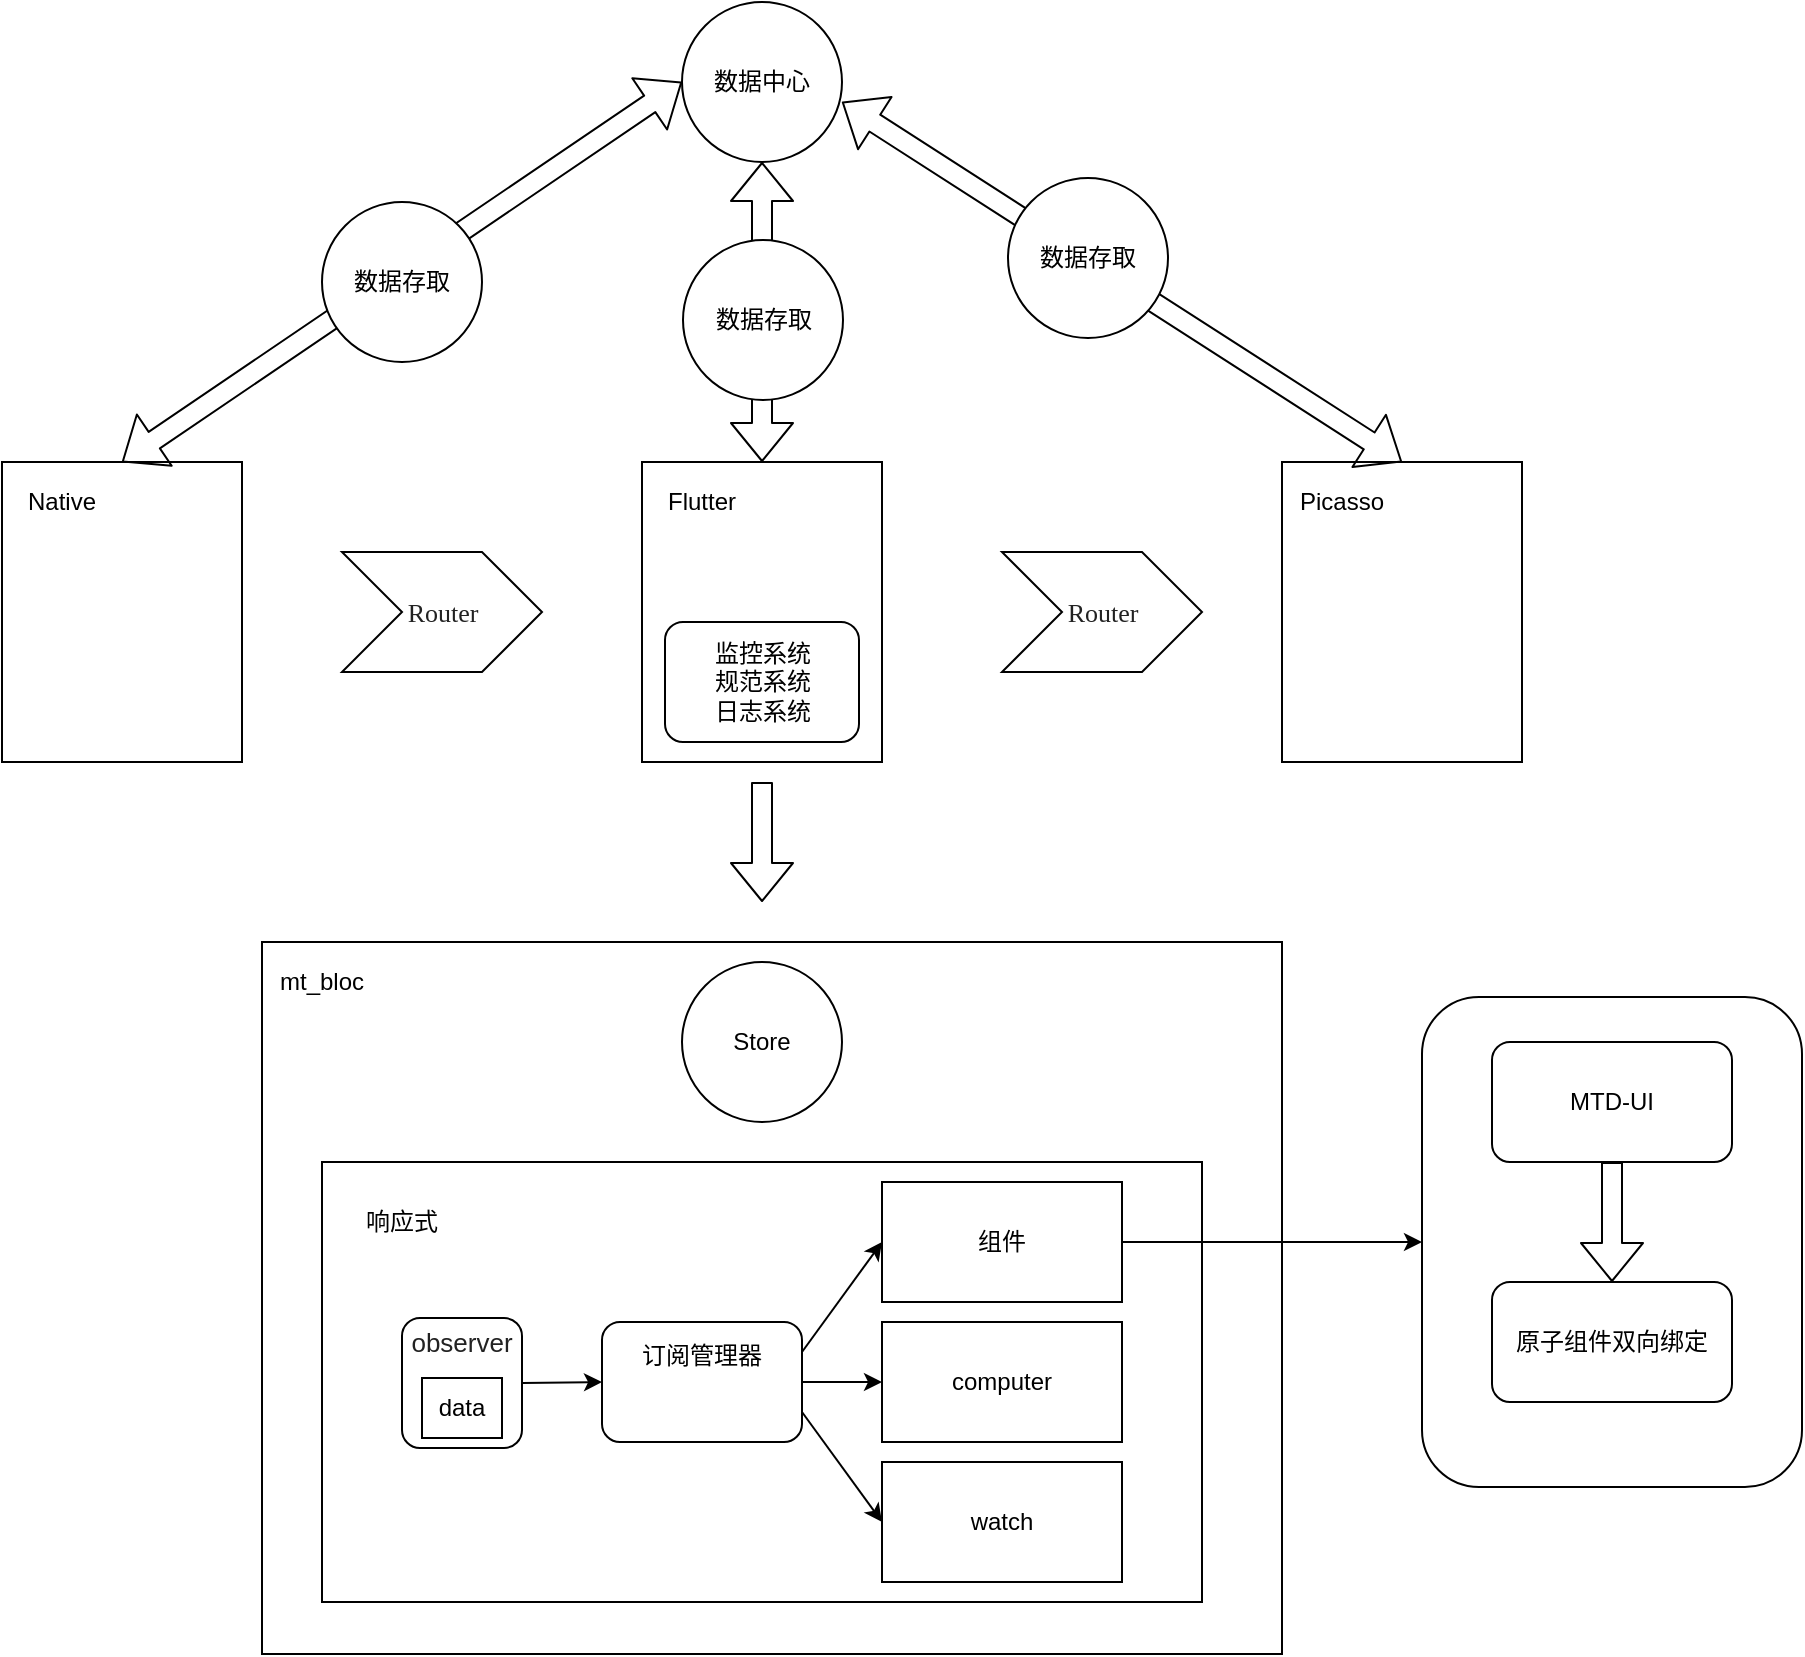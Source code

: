 <mxfile version="12.4.3" type="github" pages="1"><diagram id="XwnB_PsrKnCWn2QD0YJJ" name="第 1 页"><mxGraphModel dx="946" dy="590" grid="1" gridSize="10" guides="1" tooltips="1" connect="1" arrows="1" fold="1" page="1" pageScale="1" pageWidth="827" pageHeight="1169" math="0" shadow="0"><root><mxCell id="0"/><mxCell id="1" parent="0"/><mxCell id="sJQ44oLD_Wv1pYWQPtTJ-1" value="数据中心" style="ellipse;whiteSpace=wrap;html=1;aspect=fixed;" vertex="1" parent="1"><mxGeometry x="360" y="70" width="80" height="80" as="geometry"/></mxCell><mxCell id="sJQ44oLD_Wv1pYWQPtTJ-2" value="" style="rounded=0;whiteSpace=wrap;html=1;" vertex="1" parent="1"><mxGeometry x="20" y="300" width="120" height="150" as="geometry"/></mxCell><mxCell id="sJQ44oLD_Wv1pYWQPtTJ-3" value="Native" style="text;html=1;strokeColor=none;fillColor=none;align=center;verticalAlign=middle;whiteSpace=wrap;rounded=0;" vertex="1" parent="1"><mxGeometry x="30" y="310" width="40" height="20" as="geometry"/></mxCell><mxCell id="sJQ44oLD_Wv1pYWQPtTJ-4" value="" style="rounded=0;whiteSpace=wrap;html=1;" vertex="1" parent="1"><mxGeometry x="340" y="300" width="120" height="150" as="geometry"/></mxCell><mxCell id="sJQ44oLD_Wv1pYWQPtTJ-5" value="Flutter" style="text;html=1;strokeColor=none;fillColor=none;align=center;verticalAlign=middle;whiteSpace=wrap;rounded=0;" vertex="1" parent="1"><mxGeometry x="350" y="310" width="40" height="20" as="geometry"/></mxCell><mxCell id="sJQ44oLD_Wv1pYWQPtTJ-6" value="" style="rounded=0;whiteSpace=wrap;html=1;" vertex="1" parent="1"><mxGeometry x="660" y="300" width="120" height="150" as="geometry"/></mxCell><mxCell id="sJQ44oLD_Wv1pYWQPtTJ-7" value="Picasso" style="text;html=1;strokeColor=none;fillColor=none;align=center;verticalAlign=middle;whiteSpace=wrap;rounded=0;" vertex="1" parent="1"><mxGeometry x="670" y="310" width="40" height="20" as="geometry"/></mxCell><mxCell id="sJQ44oLD_Wv1pYWQPtTJ-21" value="&lt;span style=&quot;font-family: &amp;#34;stheiti&amp;#34; ; font-size: 13px ; text-align: left ; white-space: normal ; background-color: rgb(255 , 255 , 255)&quot;&gt;&lt;font color=&quot;#222222&quot;&gt;Router&lt;/font&gt;&lt;/span&gt;" style="html=1;shadow=0;dashed=0;align=center;verticalAlign=middle;shape=mxgraph.arrows2.arrow;dy=0;dx=30;notch=30;" vertex="1" parent="1"><mxGeometry x="190" y="345" width="100" height="60" as="geometry"/></mxCell><mxCell id="sJQ44oLD_Wv1pYWQPtTJ-22" value="&lt;span style=&quot;font-family: &amp;#34;stheiti&amp;#34; ; font-size: 13px ; text-align: left ; white-space: normal ; background-color: rgb(255 , 255 , 255)&quot;&gt;&lt;font color=&quot;#222222&quot;&gt;Router&lt;/font&gt;&lt;/span&gt;" style="html=1;shadow=0;dashed=0;align=center;verticalAlign=middle;shape=mxgraph.arrows2.arrow;dy=0;dx=30;notch=30;" vertex="1" parent="1"><mxGeometry x="520" y="345" width="100" height="60" as="geometry"/></mxCell><mxCell id="sJQ44oLD_Wv1pYWQPtTJ-23" value="" style="shape=flexArrow;endArrow=classic;html=1;" edge="1" parent="1"><mxGeometry width="50" height="50" relative="1" as="geometry"><mxPoint x="400" y="460" as="sourcePoint"/><mxPoint x="400" y="520" as="targetPoint"/></mxGeometry></mxCell><mxCell id="sJQ44oLD_Wv1pYWQPtTJ-25" value="" style="rounded=0;whiteSpace=wrap;html=1;" vertex="1" parent="1"><mxGeometry x="150" y="540" width="510" height="356" as="geometry"/></mxCell><mxCell id="sJQ44oLD_Wv1pYWQPtTJ-26" value="Store" style="ellipse;whiteSpace=wrap;html=1;aspect=fixed;" vertex="1" parent="1"><mxGeometry x="360" y="550" width="80" height="80" as="geometry"/></mxCell><mxCell id="sJQ44oLD_Wv1pYWQPtTJ-29" value="" style="rounded=0;whiteSpace=wrap;html=1;" vertex="1" parent="1"><mxGeometry x="180" y="650" width="440" height="220" as="geometry"/></mxCell><mxCell id="sJQ44oLD_Wv1pYWQPtTJ-30" value="响应式" style="text;html=1;strokeColor=none;fillColor=none;align=center;verticalAlign=middle;whiteSpace=wrap;rounded=0;" vertex="1" parent="1"><mxGeometry x="200" y="670" width="40" height="20" as="geometry"/></mxCell><mxCell id="sJQ44oLD_Wv1pYWQPtTJ-31" value="" style="rounded=1;whiteSpace=wrap;html=1;" vertex="1" parent="1"><mxGeometry x="220" y="728" width="60" height="65" as="geometry"/></mxCell><mxCell id="sJQ44oLD_Wv1pYWQPtTJ-32" value="&lt;span style=&quot;color: rgb(34 , 34 , 34) ; font-size: 13px&quot;&gt;observer&lt;/span&gt;" style="text;html=1;strokeColor=none;fillColor=none;align=center;verticalAlign=middle;whiteSpace=wrap;rounded=0;" vertex="1" parent="1"><mxGeometry x="230" y="730" width="40" height="20" as="geometry"/></mxCell><mxCell id="sJQ44oLD_Wv1pYWQPtTJ-33" value="data" style="rounded=0;whiteSpace=wrap;html=1;" vertex="1" parent="1"><mxGeometry x="230" y="758" width="40" height="30" as="geometry"/></mxCell><mxCell id="sJQ44oLD_Wv1pYWQPtTJ-35" value="" style="rounded=1;whiteSpace=wrap;html=1;" vertex="1" parent="1"><mxGeometry x="320" y="730" width="100" height="60" as="geometry"/></mxCell><mxCell id="sJQ44oLD_Wv1pYWQPtTJ-36" value="订阅管理器" style="text;html=1;strokeColor=none;fillColor=none;align=center;verticalAlign=middle;whiteSpace=wrap;rounded=0;" vertex="1" parent="1"><mxGeometry x="335" y="737" width="70" height="20" as="geometry"/></mxCell><mxCell id="sJQ44oLD_Wv1pYWQPtTJ-37" value="组件" style="rounded=0;whiteSpace=wrap;html=1;" vertex="1" parent="1"><mxGeometry x="460" y="660" width="120" height="60" as="geometry"/></mxCell><mxCell id="sJQ44oLD_Wv1pYWQPtTJ-38" value="computer" style="rounded=0;whiteSpace=wrap;html=1;" vertex="1" parent="1"><mxGeometry x="460" y="730" width="120" height="60" as="geometry"/></mxCell><mxCell id="sJQ44oLD_Wv1pYWQPtTJ-39" value="watch" style="rounded=0;whiteSpace=wrap;html=1;" vertex="1" parent="1"><mxGeometry x="460" y="800" width="120" height="60" as="geometry"/></mxCell><mxCell id="sJQ44oLD_Wv1pYWQPtTJ-40" value="" style="rounded=1;whiteSpace=wrap;html=1;" vertex="1" parent="1"><mxGeometry x="730" y="567.5" width="190" height="245" as="geometry"/></mxCell><mxCell id="sJQ44oLD_Wv1pYWQPtTJ-41" value="" style="endArrow=classic;html=1;exitX=1;exitY=0.5;exitDx=0;exitDy=0;entryX=0;entryY=0.5;entryDx=0;entryDy=0;" edge="1" parent="1" source="sJQ44oLD_Wv1pYWQPtTJ-37" target="sJQ44oLD_Wv1pYWQPtTJ-40"><mxGeometry width="50" height="50" relative="1" as="geometry"><mxPoint x="980" y="660" as="sourcePoint"/><mxPoint x="1030" y="610" as="targetPoint"/></mxGeometry></mxCell><mxCell id="sJQ44oLD_Wv1pYWQPtTJ-42" value="MTD-UI" style="rounded=1;whiteSpace=wrap;html=1;" vertex="1" parent="1"><mxGeometry x="765" y="590" width="120" height="60" as="geometry"/></mxCell><mxCell id="sJQ44oLD_Wv1pYWQPtTJ-43" value="原子组件双向绑定" style="rounded=1;whiteSpace=wrap;html=1;" vertex="1" parent="1"><mxGeometry x="765" y="710" width="120" height="60" as="geometry"/></mxCell><mxCell id="sJQ44oLD_Wv1pYWQPtTJ-44" value="" style="shape=flexArrow;endArrow=classic;html=1;entryX=0.5;entryY=0;entryDx=0;entryDy=0;exitX=0.5;exitY=1;exitDx=0;exitDy=0;" edge="1" parent="1" source="sJQ44oLD_Wv1pYWQPtTJ-42" target="sJQ44oLD_Wv1pYWQPtTJ-43"><mxGeometry width="50" height="50" relative="1" as="geometry"><mxPoint x="780" y="720" as="sourcePoint"/><mxPoint x="830" y="670" as="targetPoint"/></mxGeometry></mxCell><mxCell id="sJQ44oLD_Wv1pYWQPtTJ-45" value="" style="endArrow=classic;html=1;exitX=1;exitY=0.5;exitDx=0;exitDy=0;entryX=0;entryY=0.5;entryDx=0;entryDy=0;" edge="1" parent="1" source="sJQ44oLD_Wv1pYWQPtTJ-31" target="sJQ44oLD_Wv1pYWQPtTJ-35"><mxGeometry width="50" height="50" relative="1" as="geometry"><mxPoint x="280" y="860" as="sourcePoint"/><mxPoint x="330" y="810" as="targetPoint"/></mxGeometry></mxCell><mxCell id="sJQ44oLD_Wv1pYWQPtTJ-46" value="" style="endArrow=classic;html=1;exitX=1;exitY=0.25;exitDx=0;exitDy=0;entryX=0;entryY=0.5;entryDx=0;entryDy=0;" edge="1" parent="1" source="sJQ44oLD_Wv1pYWQPtTJ-35" target="sJQ44oLD_Wv1pYWQPtTJ-37"><mxGeometry width="50" height="50" relative="1" as="geometry"><mxPoint x="400" y="720" as="sourcePoint"/><mxPoint x="450" y="670" as="targetPoint"/></mxGeometry></mxCell><mxCell id="sJQ44oLD_Wv1pYWQPtTJ-47" value="" style="endArrow=classic;html=1;exitX=1;exitY=0.5;exitDx=0;exitDy=0;entryX=0;entryY=0.5;entryDx=0;entryDy=0;" edge="1" parent="1" source="sJQ44oLD_Wv1pYWQPtTJ-35" target="sJQ44oLD_Wv1pYWQPtTJ-38"><mxGeometry width="50" height="50" relative="1" as="geometry"><mxPoint x="320" y="870" as="sourcePoint"/><mxPoint x="370" y="820" as="targetPoint"/></mxGeometry></mxCell><mxCell id="sJQ44oLD_Wv1pYWQPtTJ-48" value="" style="endArrow=classic;html=1;exitX=1;exitY=0.75;exitDx=0;exitDy=0;entryX=0;entryY=0.5;entryDx=0;entryDy=0;" edge="1" parent="1" source="sJQ44oLD_Wv1pYWQPtTJ-35" target="sJQ44oLD_Wv1pYWQPtTJ-39"><mxGeometry width="50" height="50" relative="1" as="geometry"><mxPoint x="360" y="870" as="sourcePoint"/><mxPoint x="410" y="820" as="targetPoint"/></mxGeometry></mxCell><mxCell id="sJQ44oLD_Wv1pYWQPtTJ-49" value="mt_bloc" style="text;html=1;strokeColor=none;fillColor=none;align=center;verticalAlign=middle;whiteSpace=wrap;rounded=0;" vertex="1" parent="1"><mxGeometry x="160" y="550" width="40" height="20" as="geometry"/></mxCell><mxCell id="sJQ44oLD_Wv1pYWQPtTJ-50" value="监控系统&lt;br&gt;规范系统&lt;br&gt;日志系统" style="rounded=1;whiteSpace=wrap;html=1;" vertex="1" parent="1"><mxGeometry x="351.5" y="380" width="97" height="60" as="geometry"/></mxCell><mxCell id="sJQ44oLD_Wv1pYWQPtTJ-51" value="" style="shape=flexArrow;endArrow=classic;startArrow=classic;html=1;entryX=0;entryY=0.5;entryDx=0;entryDy=0;exitX=0.5;exitY=0;exitDx=0;exitDy=0;" edge="1" parent="1" source="sJQ44oLD_Wv1pYWQPtTJ-2" target="sJQ44oLD_Wv1pYWQPtTJ-1"><mxGeometry width="50" height="50" relative="1" as="geometry"><mxPoint x="190" y="230" as="sourcePoint"/><mxPoint x="240" y="180" as="targetPoint"/></mxGeometry></mxCell><mxCell id="sJQ44oLD_Wv1pYWQPtTJ-52" value="" style="shape=flexArrow;endArrow=classic;startArrow=classic;html=1;entryX=0.5;entryY=1;entryDx=0;entryDy=0;exitX=0.5;exitY=0;exitDx=0;exitDy=0;" edge="1" parent="1" source="sJQ44oLD_Wv1pYWQPtTJ-4" target="sJQ44oLD_Wv1pYWQPtTJ-1"><mxGeometry width="50" height="50" relative="1" as="geometry"><mxPoint x="370" y="240" as="sourcePoint"/><mxPoint x="420" y="190" as="targetPoint"/></mxGeometry></mxCell><mxCell id="sJQ44oLD_Wv1pYWQPtTJ-53" value="" style="shape=flexArrow;endArrow=classic;startArrow=classic;html=1;exitX=1;exitY=0.5;exitDx=0;exitDy=0;entryX=0.5;entryY=0;entryDx=0;entryDy=0;" edge="1" parent="1" target="sJQ44oLD_Wv1pYWQPtTJ-6"><mxGeometry width="50" height="50" relative="1" as="geometry"><mxPoint x="440" y="120" as="sourcePoint"/><mxPoint x="720" y="310" as="targetPoint"/></mxGeometry></mxCell><mxCell id="sJQ44oLD_Wv1pYWQPtTJ-54" value="数据存取" style="ellipse;whiteSpace=wrap;html=1;aspect=fixed;" vertex="1" parent="1"><mxGeometry x="180" y="170" width="80" height="80" as="geometry"/></mxCell><mxCell id="sJQ44oLD_Wv1pYWQPtTJ-56" value="数据存取" style="ellipse;whiteSpace=wrap;html=1;aspect=fixed;" vertex="1" parent="1"><mxGeometry x="360.5" y="189" width="80" height="80" as="geometry"/></mxCell><mxCell id="sJQ44oLD_Wv1pYWQPtTJ-59" value="数据存取" style="ellipse;whiteSpace=wrap;html=1;aspect=fixed;" vertex="1" parent="1"><mxGeometry x="523" y="158" width="80" height="80" as="geometry"/></mxCell></root></mxGraphModel></diagram></mxfile>